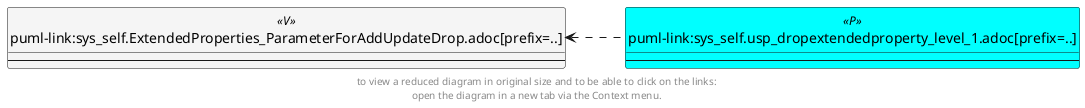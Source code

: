 @startuml
left to right direction
'top to bottom direction
hide circle
'avoide "." issues:
set namespaceSeparator none


skinparam class {
  BackgroundColor White
  BackgroundColor<<FN>> Yellow
  BackgroundColor<<FS>> Yellow
  BackgroundColor<<FT>> LightGray
  BackgroundColor<<IF>> Yellow
  BackgroundColor<<IS>> Yellow
  BackgroundColor<<P>> Aqua
  BackgroundColor<<PC>> Aqua
  BackgroundColor<<SN>> Yellow
  BackgroundColor<<SO>> SlateBlue
  BackgroundColor<<TF>> LightGray
  BackgroundColor<<TR>> Tomato
  BackgroundColor<<U>> White
  BackgroundColor<<V>> WhiteSmoke
  BackgroundColor<<X>> Aqua
}


entity "puml-link:sys_self.ExtendedProperties_ParameterForAddUpdateDrop.adoc[prefix=..]" as sys_self.ExtendedProperties_ParameterForAddUpdateDrop << V >> {
  --
}

entity "puml-link:sys_self.usp_dropextendedproperty_level_1.adoc[prefix=..]" as sys_self.usp_dropextendedproperty_level_1 << P >> {
  --
}

sys_self.ExtendedProperties_ParameterForAddUpdateDrop <.. sys_self.usp_dropextendedproperty_level_1
footer
to view a reduced diagram in original size and to be able to click on the links:
open the diagram in a new tab via the Context menu.
end footer

@enduml

